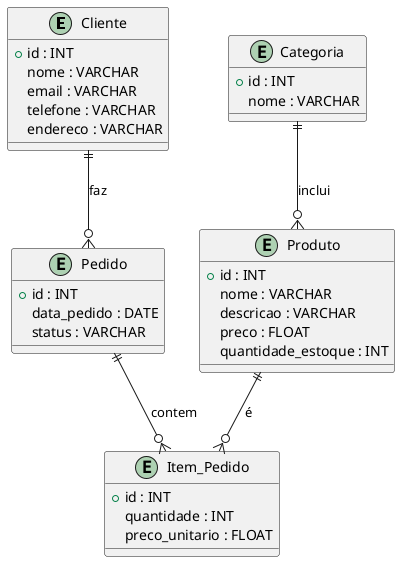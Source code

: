@startuml Gestão de Vendas em uma Loja Online
entity "Cliente" as cliente {
    +id : INT
    nome : VARCHAR
    email : VARCHAR
    telefone : VARCHAR
    endereco : VARCHAR
}

entity "Categoria" as categoria {
    +id : INT
    nome : VARCHAR
}

entity "Produto" as produto {
    +id : INT
    nome : VARCHAR
    descricao : VARCHAR
    preco : FLOAT
    quantidade_estoque : INT
}

entity "Pedido" as pedido {
    +id : INT
    data_pedido : DATE
    status : VARCHAR
}

entity "Item_Pedido" as item_pedido {
    +id : INT
    quantidade : INT
    preco_unitario : FLOAT
}

cliente ||--o{ pedido : faz
pedido ||--o{ item_pedido : contem
produto ||--o{ item_pedido : é
categoria ||--o{ produto : inclui
@enduml
